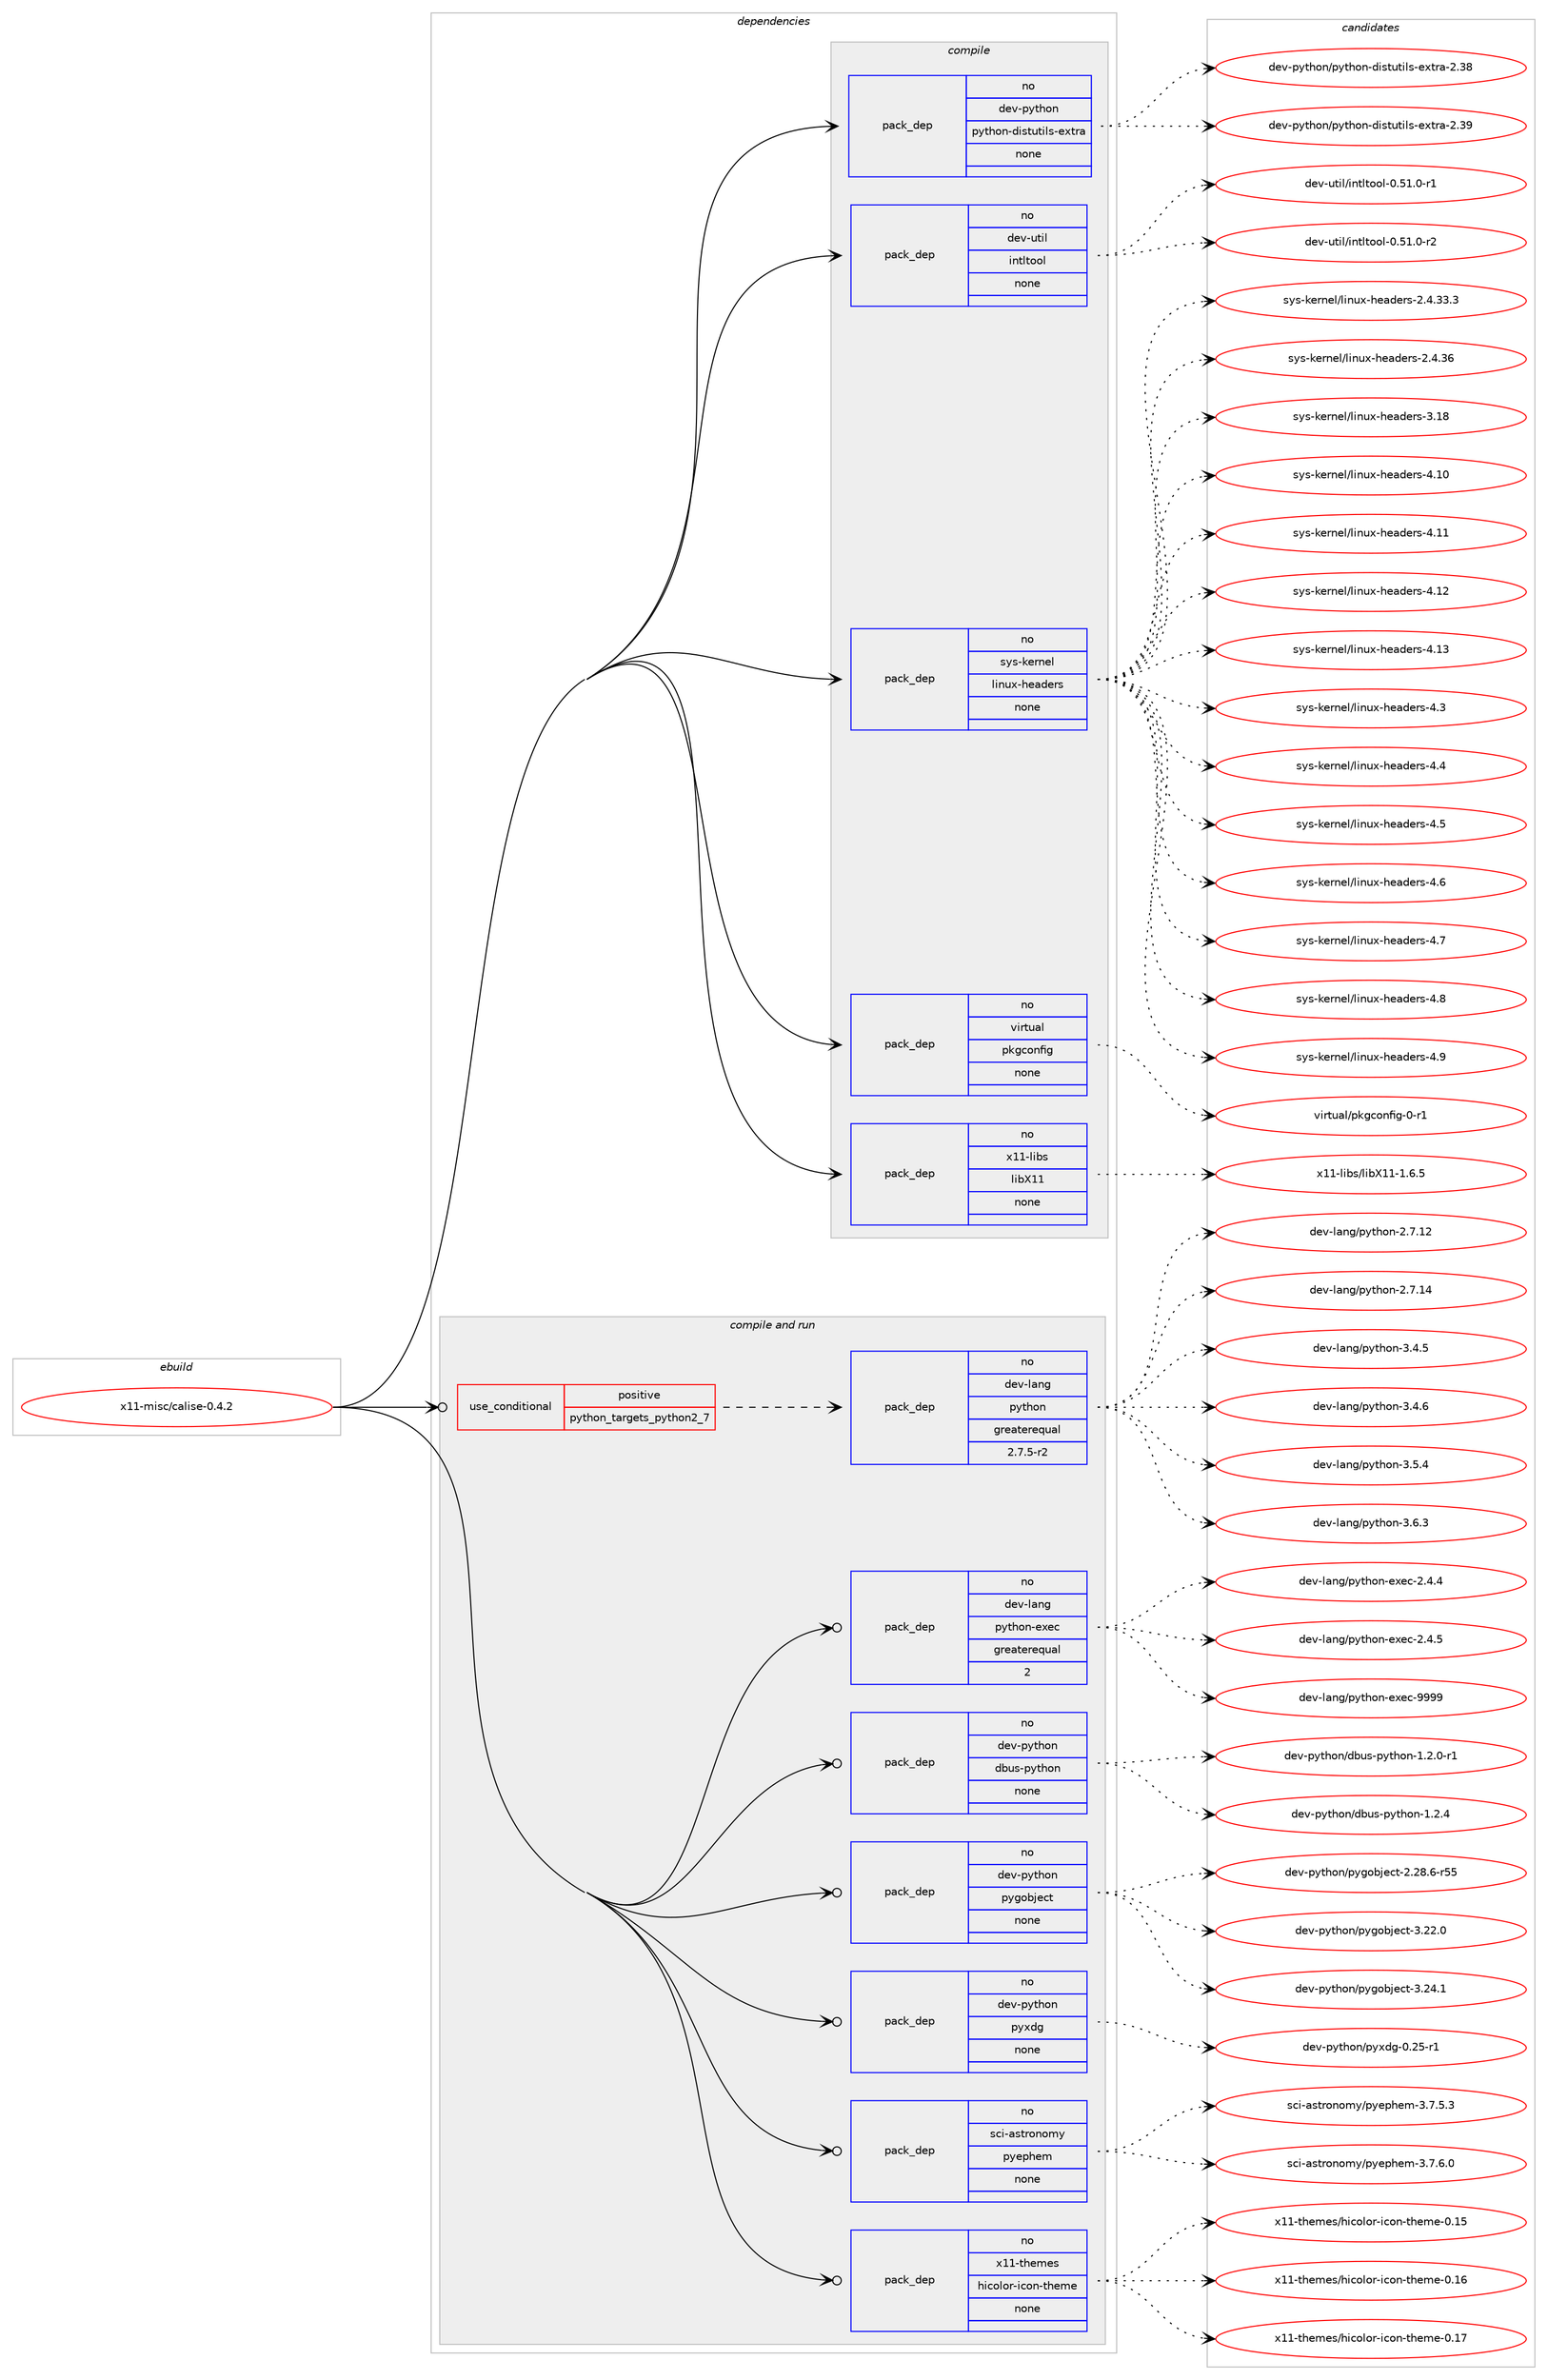 digraph prolog {

# *************
# Graph options
# *************

newrank=true;
concentrate=true;
compound=true;
graph [rankdir=LR,fontname=Helvetica,fontsize=10,ranksep=1.5];#, ranksep=2.5, nodesep=0.2];
edge  [arrowhead=vee];
node  [fontname=Helvetica,fontsize=10];

# **********
# The ebuild
# **********

subgraph cluster_leftcol {
color=gray;
rank=same;
label=<<i>ebuild</i>>;
id [label="x11-misc/calise-0.4.2", color=red, width=4, href="../x11-misc/calise-0.4.2.svg"];
}

# ****************
# The dependencies
# ****************

subgraph cluster_midcol {
color=gray;
label=<<i>dependencies</i>>;
subgraph cluster_compile {
fillcolor="#eeeeee";
style=filled;
label=<<i>compile</i>>;
subgraph pack388976 {
dependency521780 [label=<<TABLE BORDER="0" CELLBORDER="1" CELLSPACING="0" CELLPADDING="4" WIDTH="220"><TR><TD ROWSPAN="6" CELLPADDING="30">pack_dep</TD></TR><TR><TD WIDTH="110">no</TD></TR><TR><TD>dev-python</TD></TR><TR><TD>python-distutils-extra</TD></TR><TR><TD>none</TD></TR><TR><TD></TD></TR></TABLE>>, shape=none, color=blue];
}
id:e -> dependency521780:w [weight=20,style="solid",arrowhead="vee"];
subgraph pack388977 {
dependency521781 [label=<<TABLE BORDER="0" CELLBORDER="1" CELLSPACING="0" CELLPADDING="4" WIDTH="220"><TR><TD ROWSPAN="6" CELLPADDING="30">pack_dep</TD></TR><TR><TD WIDTH="110">no</TD></TR><TR><TD>dev-util</TD></TR><TR><TD>intltool</TD></TR><TR><TD>none</TD></TR><TR><TD></TD></TR></TABLE>>, shape=none, color=blue];
}
id:e -> dependency521781:w [weight=20,style="solid",arrowhead="vee"];
subgraph pack388978 {
dependency521782 [label=<<TABLE BORDER="0" CELLBORDER="1" CELLSPACING="0" CELLPADDING="4" WIDTH="220"><TR><TD ROWSPAN="6" CELLPADDING="30">pack_dep</TD></TR><TR><TD WIDTH="110">no</TD></TR><TR><TD>sys-kernel</TD></TR><TR><TD>linux-headers</TD></TR><TR><TD>none</TD></TR><TR><TD></TD></TR></TABLE>>, shape=none, color=blue];
}
id:e -> dependency521782:w [weight=20,style="solid",arrowhead="vee"];
subgraph pack388979 {
dependency521783 [label=<<TABLE BORDER="0" CELLBORDER="1" CELLSPACING="0" CELLPADDING="4" WIDTH="220"><TR><TD ROWSPAN="6" CELLPADDING="30">pack_dep</TD></TR><TR><TD WIDTH="110">no</TD></TR><TR><TD>virtual</TD></TR><TR><TD>pkgconfig</TD></TR><TR><TD>none</TD></TR><TR><TD></TD></TR></TABLE>>, shape=none, color=blue];
}
id:e -> dependency521783:w [weight=20,style="solid",arrowhead="vee"];
subgraph pack388980 {
dependency521784 [label=<<TABLE BORDER="0" CELLBORDER="1" CELLSPACING="0" CELLPADDING="4" WIDTH="220"><TR><TD ROWSPAN="6" CELLPADDING="30">pack_dep</TD></TR><TR><TD WIDTH="110">no</TD></TR><TR><TD>x11-libs</TD></TR><TR><TD>libX11</TD></TR><TR><TD>none</TD></TR><TR><TD></TD></TR></TABLE>>, shape=none, color=blue];
}
id:e -> dependency521784:w [weight=20,style="solid",arrowhead="vee"];
}
subgraph cluster_compileandrun {
fillcolor="#eeeeee";
style=filled;
label=<<i>compile and run</i>>;
subgraph cond123018 {
dependency521785 [label=<<TABLE BORDER="0" CELLBORDER="1" CELLSPACING="0" CELLPADDING="4"><TR><TD ROWSPAN="3" CELLPADDING="10">use_conditional</TD></TR><TR><TD>positive</TD></TR><TR><TD>python_targets_python2_7</TD></TR></TABLE>>, shape=none, color=red];
subgraph pack388981 {
dependency521786 [label=<<TABLE BORDER="0" CELLBORDER="1" CELLSPACING="0" CELLPADDING="4" WIDTH="220"><TR><TD ROWSPAN="6" CELLPADDING="30">pack_dep</TD></TR><TR><TD WIDTH="110">no</TD></TR><TR><TD>dev-lang</TD></TR><TR><TD>python</TD></TR><TR><TD>greaterequal</TD></TR><TR><TD>2.7.5-r2</TD></TR></TABLE>>, shape=none, color=blue];
}
dependency521785:e -> dependency521786:w [weight=20,style="dashed",arrowhead="vee"];
}
id:e -> dependency521785:w [weight=20,style="solid",arrowhead="odotvee"];
subgraph pack388982 {
dependency521787 [label=<<TABLE BORDER="0" CELLBORDER="1" CELLSPACING="0" CELLPADDING="4" WIDTH="220"><TR><TD ROWSPAN="6" CELLPADDING="30">pack_dep</TD></TR><TR><TD WIDTH="110">no</TD></TR><TR><TD>dev-lang</TD></TR><TR><TD>python-exec</TD></TR><TR><TD>greaterequal</TD></TR><TR><TD>2</TD></TR></TABLE>>, shape=none, color=blue];
}
id:e -> dependency521787:w [weight=20,style="solid",arrowhead="odotvee"];
subgraph pack388983 {
dependency521788 [label=<<TABLE BORDER="0" CELLBORDER="1" CELLSPACING="0" CELLPADDING="4" WIDTH="220"><TR><TD ROWSPAN="6" CELLPADDING="30">pack_dep</TD></TR><TR><TD WIDTH="110">no</TD></TR><TR><TD>dev-python</TD></TR><TR><TD>dbus-python</TD></TR><TR><TD>none</TD></TR><TR><TD></TD></TR></TABLE>>, shape=none, color=blue];
}
id:e -> dependency521788:w [weight=20,style="solid",arrowhead="odotvee"];
subgraph pack388984 {
dependency521789 [label=<<TABLE BORDER="0" CELLBORDER="1" CELLSPACING="0" CELLPADDING="4" WIDTH="220"><TR><TD ROWSPAN="6" CELLPADDING="30">pack_dep</TD></TR><TR><TD WIDTH="110">no</TD></TR><TR><TD>dev-python</TD></TR><TR><TD>pygobject</TD></TR><TR><TD>none</TD></TR><TR><TD></TD></TR></TABLE>>, shape=none, color=blue];
}
id:e -> dependency521789:w [weight=20,style="solid",arrowhead="odotvee"];
subgraph pack388985 {
dependency521790 [label=<<TABLE BORDER="0" CELLBORDER="1" CELLSPACING="0" CELLPADDING="4" WIDTH="220"><TR><TD ROWSPAN="6" CELLPADDING="30">pack_dep</TD></TR><TR><TD WIDTH="110">no</TD></TR><TR><TD>dev-python</TD></TR><TR><TD>pyxdg</TD></TR><TR><TD>none</TD></TR><TR><TD></TD></TR></TABLE>>, shape=none, color=blue];
}
id:e -> dependency521790:w [weight=20,style="solid",arrowhead="odotvee"];
subgraph pack388986 {
dependency521791 [label=<<TABLE BORDER="0" CELLBORDER="1" CELLSPACING="0" CELLPADDING="4" WIDTH="220"><TR><TD ROWSPAN="6" CELLPADDING="30">pack_dep</TD></TR><TR><TD WIDTH="110">no</TD></TR><TR><TD>sci-astronomy</TD></TR><TR><TD>pyephem</TD></TR><TR><TD>none</TD></TR><TR><TD></TD></TR></TABLE>>, shape=none, color=blue];
}
id:e -> dependency521791:w [weight=20,style="solid",arrowhead="odotvee"];
subgraph pack388987 {
dependency521792 [label=<<TABLE BORDER="0" CELLBORDER="1" CELLSPACING="0" CELLPADDING="4" WIDTH="220"><TR><TD ROWSPAN="6" CELLPADDING="30">pack_dep</TD></TR><TR><TD WIDTH="110">no</TD></TR><TR><TD>x11-themes</TD></TR><TR><TD>hicolor-icon-theme</TD></TR><TR><TD>none</TD></TR><TR><TD></TD></TR></TABLE>>, shape=none, color=blue];
}
id:e -> dependency521792:w [weight=20,style="solid",arrowhead="odotvee"];
}
subgraph cluster_run {
fillcolor="#eeeeee";
style=filled;
label=<<i>run</i>>;
}
}

# **************
# The candidates
# **************

subgraph cluster_choices {
rank=same;
color=gray;
label=<<i>candidates</i>>;

subgraph choice388976 {
color=black;
nodesep=1;
choice10010111845112121116104111110471121211161041111104510010511511611711610510811545101120116114974550465156 [label="dev-python/python-distutils-extra-2.38", color=red, width=4,href="../dev-python/python-distutils-extra-2.38.svg"];
choice10010111845112121116104111110471121211161041111104510010511511611711610510811545101120116114974550465157 [label="dev-python/python-distutils-extra-2.39", color=red, width=4,href="../dev-python/python-distutils-extra-2.39.svg"];
dependency521780:e -> choice10010111845112121116104111110471121211161041111104510010511511611711610510811545101120116114974550465156:w [style=dotted,weight="100"];
dependency521780:e -> choice10010111845112121116104111110471121211161041111104510010511511611711610510811545101120116114974550465157:w [style=dotted,weight="100"];
}
subgraph choice388977 {
color=black;
nodesep=1;
choice1001011184511711610510847105110116108116111111108454846534946484511449 [label="dev-util/intltool-0.51.0-r1", color=red, width=4,href="../dev-util/intltool-0.51.0-r1.svg"];
choice1001011184511711610510847105110116108116111111108454846534946484511450 [label="dev-util/intltool-0.51.0-r2", color=red, width=4,href="../dev-util/intltool-0.51.0-r2.svg"];
dependency521781:e -> choice1001011184511711610510847105110116108116111111108454846534946484511449:w [style=dotted,weight="100"];
dependency521781:e -> choice1001011184511711610510847105110116108116111111108454846534946484511450:w [style=dotted,weight="100"];
}
subgraph choice388978 {
color=black;
nodesep=1;
choice11512111545107101114110101108471081051101171204510410197100101114115455046524651514651 [label="sys-kernel/linux-headers-2.4.33.3", color=red, width=4,href="../sys-kernel/linux-headers-2.4.33.3.svg"];
choice1151211154510710111411010110847108105110117120451041019710010111411545504652465154 [label="sys-kernel/linux-headers-2.4.36", color=red, width=4,href="../sys-kernel/linux-headers-2.4.36.svg"];
choice115121115451071011141101011084710810511011712045104101971001011141154551464956 [label="sys-kernel/linux-headers-3.18", color=red, width=4,href="../sys-kernel/linux-headers-3.18.svg"];
choice115121115451071011141101011084710810511011712045104101971001011141154552464948 [label="sys-kernel/linux-headers-4.10", color=red, width=4,href="../sys-kernel/linux-headers-4.10.svg"];
choice115121115451071011141101011084710810511011712045104101971001011141154552464949 [label="sys-kernel/linux-headers-4.11", color=red, width=4,href="../sys-kernel/linux-headers-4.11.svg"];
choice115121115451071011141101011084710810511011712045104101971001011141154552464950 [label="sys-kernel/linux-headers-4.12", color=red, width=4,href="../sys-kernel/linux-headers-4.12.svg"];
choice115121115451071011141101011084710810511011712045104101971001011141154552464951 [label="sys-kernel/linux-headers-4.13", color=red, width=4,href="../sys-kernel/linux-headers-4.13.svg"];
choice1151211154510710111411010110847108105110117120451041019710010111411545524651 [label="sys-kernel/linux-headers-4.3", color=red, width=4,href="../sys-kernel/linux-headers-4.3.svg"];
choice1151211154510710111411010110847108105110117120451041019710010111411545524652 [label="sys-kernel/linux-headers-4.4", color=red, width=4,href="../sys-kernel/linux-headers-4.4.svg"];
choice1151211154510710111411010110847108105110117120451041019710010111411545524653 [label="sys-kernel/linux-headers-4.5", color=red, width=4,href="../sys-kernel/linux-headers-4.5.svg"];
choice1151211154510710111411010110847108105110117120451041019710010111411545524654 [label="sys-kernel/linux-headers-4.6", color=red, width=4,href="../sys-kernel/linux-headers-4.6.svg"];
choice1151211154510710111411010110847108105110117120451041019710010111411545524655 [label="sys-kernel/linux-headers-4.7", color=red, width=4,href="../sys-kernel/linux-headers-4.7.svg"];
choice1151211154510710111411010110847108105110117120451041019710010111411545524656 [label="sys-kernel/linux-headers-4.8", color=red, width=4,href="../sys-kernel/linux-headers-4.8.svg"];
choice1151211154510710111411010110847108105110117120451041019710010111411545524657 [label="sys-kernel/linux-headers-4.9", color=red, width=4,href="../sys-kernel/linux-headers-4.9.svg"];
dependency521782:e -> choice11512111545107101114110101108471081051101171204510410197100101114115455046524651514651:w [style=dotted,weight="100"];
dependency521782:e -> choice1151211154510710111411010110847108105110117120451041019710010111411545504652465154:w [style=dotted,weight="100"];
dependency521782:e -> choice115121115451071011141101011084710810511011712045104101971001011141154551464956:w [style=dotted,weight="100"];
dependency521782:e -> choice115121115451071011141101011084710810511011712045104101971001011141154552464948:w [style=dotted,weight="100"];
dependency521782:e -> choice115121115451071011141101011084710810511011712045104101971001011141154552464949:w [style=dotted,weight="100"];
dependency521782:e -> choice115121115451071011141101011084710810511011712045104101971001011141154552464950:w [style=dotted,weight="100"];
dependency521782:e -> choice115121115451071011141101011084710810511011712045104101971001011141154552464951:w [style=dotted,weight="100"];
dependency521782:e -> choice1151211154510710111411010110847108105110117120451041019710010111411545524651:w [style=dotted,weight="100"];
dependency521782:e -> choice1151211154510710111411010110847108105110117120451041019710010111411545524652:w [style=dotted,weight="100"];
dependency521782:e -> choice1151211154510710111411010110847108105110117120451041019710010111411545524653:w [style=dotted,weight="100"];
dependency521782:e -> choice1151211154510710111411010110847108105110117120451041019710010111411545524654:w [style=dotted,weight="100"];
dependency521782:e -> choice1151211154510710111411010110847108105110117120451041019710010111411545524655:w [style=dotted,weight="100"];
dependency521782:e -> choice1151211154510710111411010110847108105110117120451041019710010111411545524656:w [style=dotted,weight="100"];
dependency521782:e -> choice1151211154510710111411010110847108105110117120451041019710010111411545524657:w [style=dotted,weight="100"];
}
subgraph choice388979 {
color=black;
nodesep=1;
choice11810511411611797108471121071039911111010210510345484511449 [label="virtual/pkgconfig-0-r1", color=red, width=4,href="../virtual/pkgconfig-0-r1.svg"];
dependency521783:e -> choice11810511411611797108471121071039911111010210510345484511449:w [style=dotted,weight="100"];
}
subgraph choice388980 {
color=black;
nodesep=1;
choice120494945108105981154710810598884949454946544653 [label="x11-libs/libX11-1.6.5", color=red, width=4,href="../x11-libs/libX11-1.6.5.svg"];
dependency521784:e -> choice120494945108105981154710810598884949454946544653:w [style=dotted,weight="100"];
}
subgraph choice388981 {
color=black;
nodesep=1;
choice10010111845108971101034711212111610411111045504655464950 [label="dev-lang/python-2.7.12", color=red, width=4,href="../dev-lang/python-2.7.12.svg"];
choice10010111845108971101034711212111610411111045504655464952 [label="dev-lang/python-2.7.14", color=red, width=4,href="../dev-lang/python-2.7.14.svg"];
choice100101118451089711010347112121116104111110455146524653 [label="dev-lang/python-3.4.5", color=red, width=4,href="../dev-lang/python-3.4.5.svg"];
choice100101118451089711010347112121116104111110455146524654 [label="dev-lang/python-3.4.6", color=red, width=4,href="../dev-lang/python-3.4.6.svg"];
choice100101118451089711010347112121116104111110455146534652 [label="dev-lang/python-3.5.4", color=red, width=4,href="../dev-lang/python-3.5.4.svg"];
choice100101118451089711010347112121116104111110455146544651 [label="dev-lang/python-3.6.3", color=red, width=4,href="../dev-lang/python-3.6.3.svg"];
dependency521786:e -> choice10010111845108971101034711212111610411111045504655464950:w [style=dotted,weight="100"];
dependency521786:e -> choice10010111845108971101034711212111610411111045504655464952:w [style=dotted,weight="100"];
dependency521786:e -> choice100101118451089711010347112121116104111110455146524653:w [style=dotted,weight="100"];
dependency521786:e -> choice100101118451089711010347112121116104111110455146524654:w [style=dotted,weight="100"];
dependency521786:e -> choice100101118451089711010347112121116104111110455146534652:w [style=dotted,weight="100"];
dependency521786:e -> choice100101118451089711010347112121116104111110455146544651:w [style=dotted,weight="100"];
}
subgraph choice388982 {
color=black;
nodesep=1;
choice1001011184510897110103471121211161041111104510112010199455046524652 [label="dev-lang/python-exec-2.4.4", color=red, width=4,href="../dev-lang/python-exec-2.4.4.svg"];
choice1001011184510897110103471121211161041111104510112010199455046524653 [label="dev-lang/python-exec-2.4.5", color=red, width=4,href="../dev-lang/python-exec-2.4.5.svg"];
choice10010111845108971101034711212111610411111045101120101994557575757 [label="dev-lang/python-exec-9999", color=red, width=4,href="../dev-lang/python-exec-9999.svg"];
dependency521787:e -> choice1001011184510897110103471121211161041111104510112010199455046524652:w [style=dotted,weight="100"];
dependency521787:e -> choice1001011184510897110103471121211161041111104510112010199455046524653:w [style=dotted,weight="100"];
dependency521787:e -> choice10010111845108971101034711212111610411111045101120101994557575757:w [style=dotted,weight="100"];
}
subgraph choice388983 {
color=black;
nodesep=1;
choice100101118451121211161041111104710098117115451121211161041111104549465046484511449 [label="dev-python/dbus-python-1.2.0-r1", color=red, width=4,href="../dev-python/dbus-python-1.2.0-r1.svg"];
choice10010111845112121116104111110471009811711545112121116104111110454946504652 [label="dev-python/dbus-python-1.2.4", color=red, width=4,href="../dev-python/dbus-python-1.2.4.svg"];
dependency521788:e -> choice100101118451121211161041111104710098117115451121211161041111104549465046484511449:w [style=dotted,weight="100"];
dependency521788:e -> choice10010111845112121116104111110471009811711545112121116104111110454946504652:w [style=dotted,weight="100"];
}
subgraph choice388984 {
color=black;
nodesep=1;
choice1001011184511212111610411111047112121103111981061019911645504650564654451145353 [label="dev-python/pygobject-2.28.6-r55", color=red, width=4,href="../dev-python/pygobject-2.28.6-r55.svg"];
choice1001011184511212111610411111047112121103111981061019911645514650504648 [label="dev-python/pygobject-3.22.0", color=red, width=4,href="../dev-python/pygobject-3.22.0.svg"];
choice1001011184511212111610411111047112121103111981061019911645514650524649 [label="dev-python/pygobject-3.24.1", color=red, width=4,href="../dev-python/pygobject-3.24.1.svg"];
dependency521789:e -> choice1001011184511212111610411111047112121103111981061019911645504650564654451145353:w [style=dotted,weight="100"];
dependency521789:e -> choice1001011184511212111610411111047112121103111981061019911645514650504648:w [style=dotted,weight="100"];
dependency521789:e -> choice1001011184511212111610411111047112121103111981061019911645514650524649:w [style=dotted,weight="100"];
}
subgraph choice388985 {
color=black;
nodesep=1;
choice100101118451121211161041111104711212112010010345484650534511449 [label="dev-python/pyxdg-0.25-r1", color=red, width=4,href="../dev-python/pyxdg-0.25-r1.svg"];
dependency521790:e -> choice100101118451121211161041111104711212112010010345484650534511449:w [style=dotted,weight="100"];
}
subgraph choice388986 {
color=black;
nodesep=1;
choice115991054597115116114111110111109121471121211011121041011094551465546534651 [label="sci-astronomy/pyephem-3.7.5.3", color=red, width=4,href="../sci-astronomy/pyephem-3.7.5.3.svg"];
choice115991054597115116114111110111109121471121211011121041011094551465546544648 [label="sci-astronomy/pyephem-3.7.6.0", color=red, width=4,href="../sci-astronomy/pyephem-3.7.6.0.svg"];
dependency521791:e -> choice115991054597115116114111110111109121471121211011121041011094551465546534651:w [style=dotted,weight="100"];
dependency521791:e -> choice115991054597115116114111110111109121471121211011121041011094551465546544648:w [style=dotted,weight="100"];
}
subgraph choice388987 {
color=black;
nodesep=1;
choice12049494511610410110910111547104105991111081111144510599111110451161041011091014548464953 [label="x11-themes/hicolor-icon-theme-0.15", color=red, width=4,href="../x11-themes/hicolor-icon-theme-0.15.svg"];
choice12049494511610410110910111547104105991111081111144510599111110451161041011091014548464954 [label="x11-themes/hicolor-icon-theme-0.16", color=red, width=4,href="../x11-themes/hicolor-icon-theme-0.16.svg"];
choice12049494511610410110910111547104105991111081111144510599111110451161041011091014548464955 [label="x11-themes/hicolor-icon-theme-0.17", color=red, width=4,href="../x11-themes/hicolor-icon-theme-0.17.svg"];
dependency521792:e -> choice12049494511610410110910111547104105991111081111144510599111110451161041011091014548464953:w [style=dotted,weight="100"];
dependency521792:e -> choice12049494511610410110910111547104105991111081111144510599111110451161041011091014548464954:w [style=dotted,weight="100"];
dependency521792:e -> choice12049494511610410110910111547104105991111081111144510599111110451161041011091014548464955:w [style=dotted,weight="100"];
}
}

}
